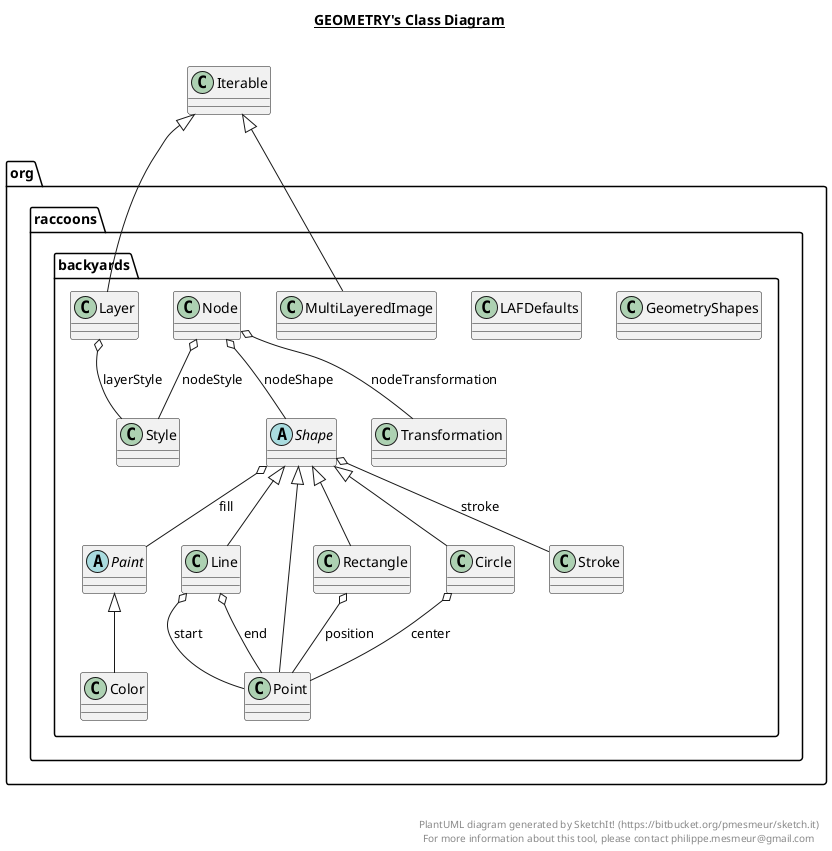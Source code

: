 @startuml

title __GEOMETRY's Class Diagram__\n

  package org.raccoons.backyards {
    class Circle {
    }
  }
  

  package org.raccoons.backyards {
    class Color {
    }
  }
  

  package org.raccoons.backyards {
    class GeometryShapes {
    }
  }
  

  package org.raccoons.backyards {
    class LAFDefaults {
    }
  }
  

  package org.raccoons.backyards {
    class Layer {
    }
  }
  

  package org.raccoons.backyards {
    class Line {
    }
  }
  

  package org.raccoons.backyards {
    class MultiLayeredImage {
    }
  }
  

  package org.raccoons.backyards {
    class Node {
    }
  }
  

  package org.raccoons.backyards {
    abstract class Paint {
    }
  }
  

  package org.raccoons.backyards {
    class Point {
    }
  }
  

  package org.raccoons.backyards {
    class Rectangle {
    }
  }
  

  package org.raccoons.backyards {
    abstract class Shape {
    }
  }
  

  package org.raccoons.backyards {
    class Stroke {
    }
  }
  

  package org.raccoons.backyards {
    class Style {
    }
  }
  

  package org.raccoons.backyards {
    class Transformation {
    }
  }
  

  Circle -up-|> Shape
  Circle o-- Point : center
  Color -up-|> Paint
  Layer -up-|> Iterable
  Layer o-- Style : layerStyle
  Line -up-|> Shape
  Line o-- Point : start
  Line o-- Point : end
  MultiLayeredImage -up-|> Iterable
  Node o-- Shape : nodeShape
  Node o-- Style : nodeStyle
  Node o-- Transformation : nodeTransformation
  Point -up-|> Shape
  Rectangle -up-|> Shape
  Rectangle o-- Point : position
  Shape o-- Paint : fill
  Shape o-- Stroke : stroke


right footer


PlantUML diagram generated by SketchIt! (https://bitbucket.org/pmesmeur/sketch.it)
For more information about this tool, please contact philippe.mesmeur@gmail.com
endfooter

@enduml
